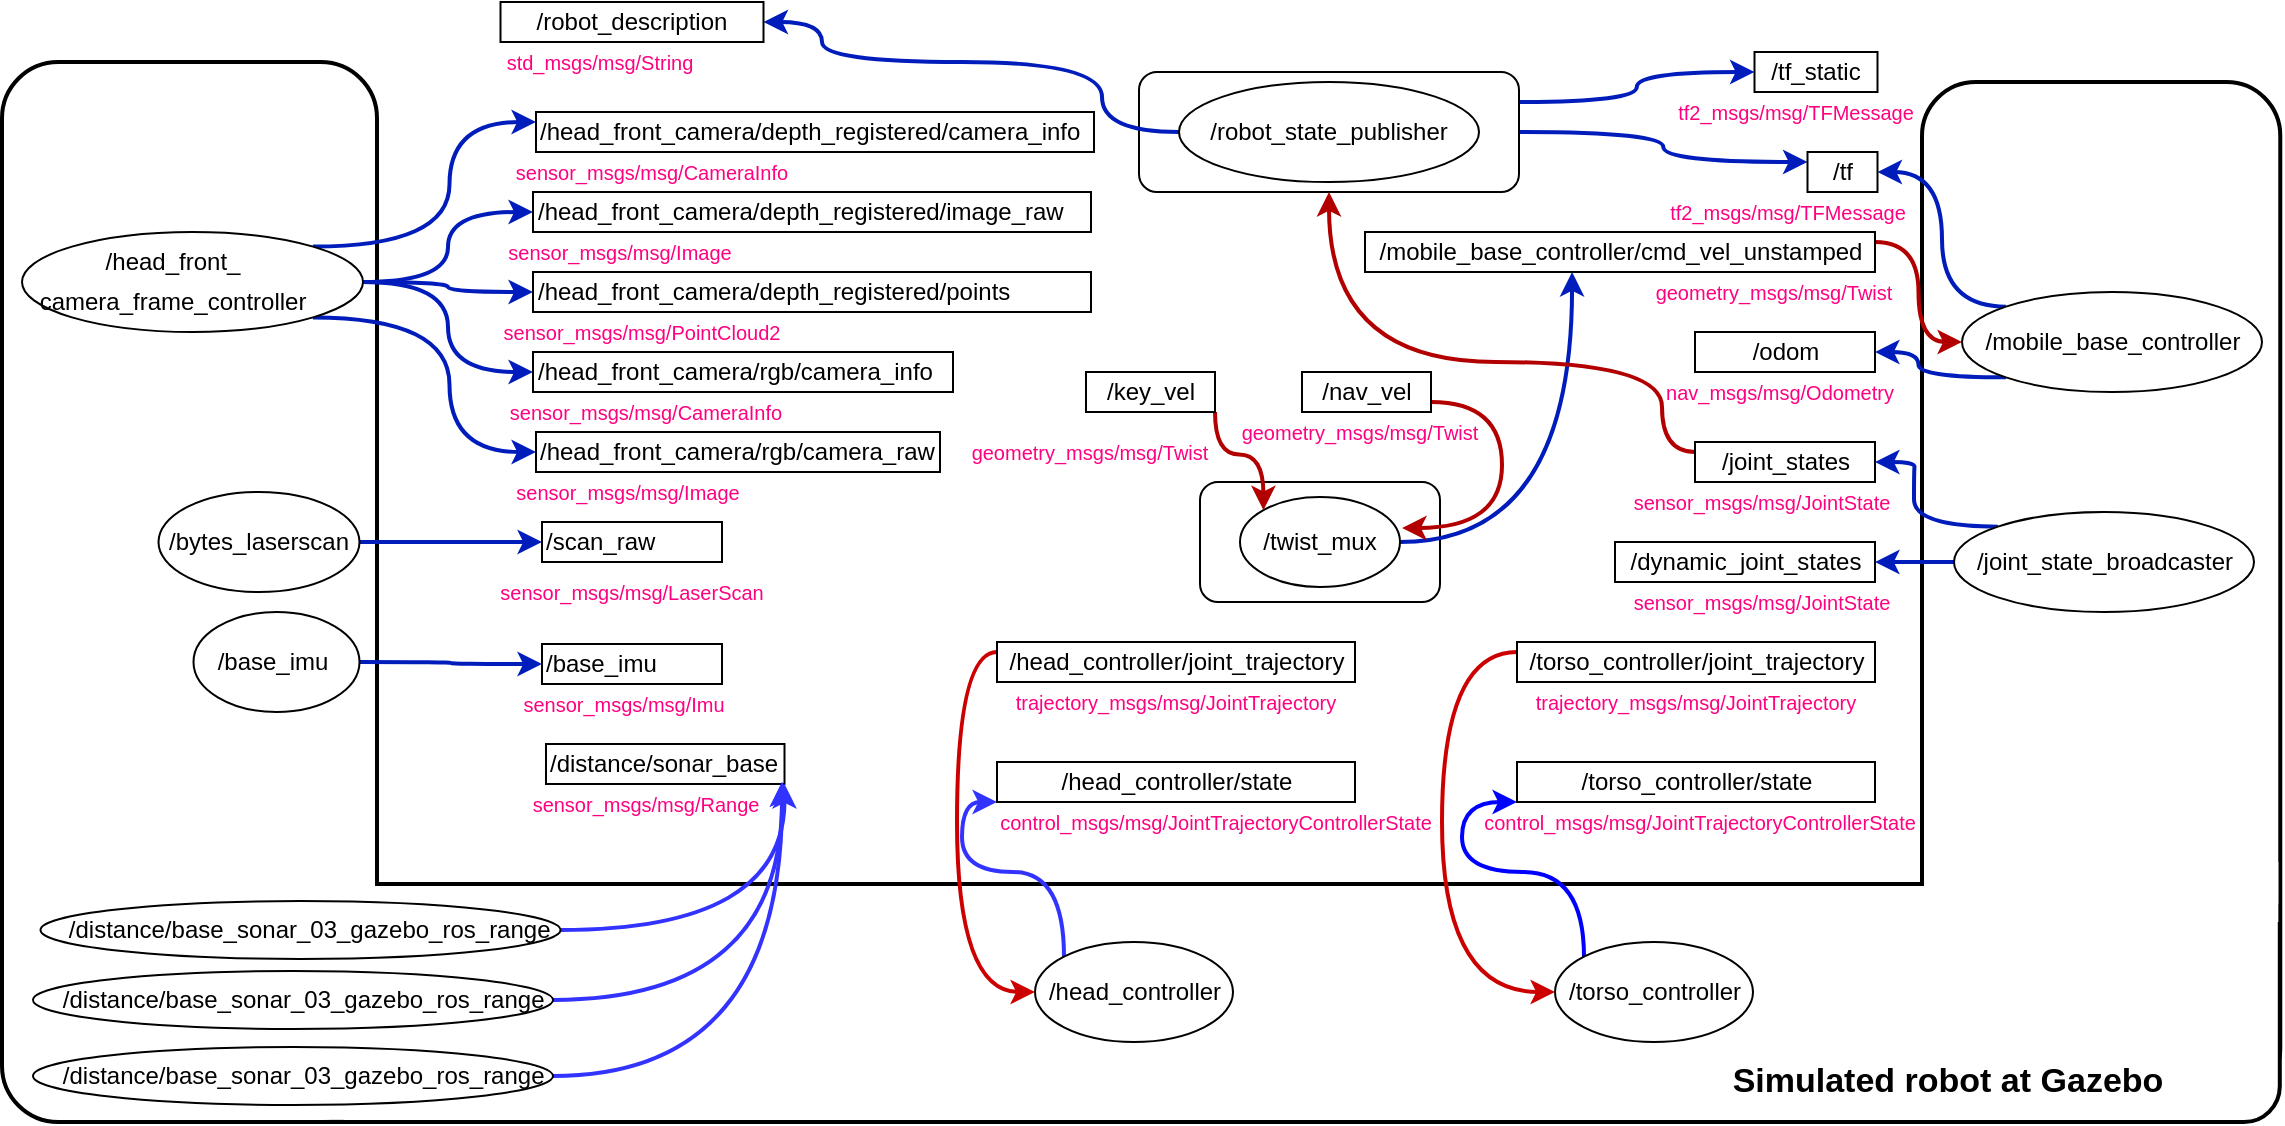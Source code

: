 <mxfile version="20.6.0" type="device"><diagram id="Xx9E0T2Yht3KkegQIIjF" name="Page-1"><mxGraphModel dx="1422" dy="893" grid="1" gridSize="10" guides="1" tooltips="1" connect="1" arrows="1" fold="1" page="1" pageScale="1" pageWidth="827" pageHeight="1169" math="0" shadow="0"><root><mxCell id="0"/><mxCell id="1" parent="0"/><mxCell id="5PvRvrnBs6BkQdJpTkBt-146" value="" style="rounded=1;whiteSpace=wrap;html=1;strokeWidth=2;" parent="1" vertex="1"><mxGeometry x="1150" y="660" width="179.133" height="510" as="geometry"/></mxCell><mxCell id="5PvRvrnBs6BkQdJpTkBt-145" value="" style="rounded=1;whiteSpace=wrap;html=1;strokeWidth=2;" parent="1" vertex="1"><mxGeometry x="220" y="1061" width="1108.9" height="119" as="geometry"/></mxCell><mxCell id="5PvRvrnBs6BkQdJpTkBt-144" value="" style="rounded=1;whiteSpace=wrap;html=1;strokeWidth=2;" parent="1" vertex="1"><mxGeometry x="190" y="650" width="187.5" height="530" as="geometry"/></mxCell><mxCell id="ATFC-mPNL5_b1RBavr3u-8" value="&lt;span style=&quot;font-size: 17px&quot;&gt;&lt;b&gt;Simulated robot at Gazebo&lt;/b&gt;&lt;/span&gt;" style="text;html=1;strokeColor=none;fillColor=none;align=center;verticalAlign=middle;whiteSpace=wrap;rounded=0;" parent="1" vertex="1"><mxGeometry x="1050" y="1150" width="225.5" height="20" as="geometry"/></mxCell><mxCell id="5PvRvrnBs6BkQdJpTkBt-160" style="edgeStyle=orthogonalEdgeStyle;curved=1;rounded=0;orthogonalLoop=1;jettySize=auto;html=1;exitX=1;exitY=0.25;exitDx=0;exitDy=0;entryX=0;entryY=0.5;entryDx=0;entryDy=0;strokeWidth=2;fillColor=#0050ef;strokeColor=#001DBC;" parent="1" source="5PvRvrnBs6BkQdJpTkBt-1" target="5PvRvrnBs6BkQdJpTkBt-29" edge="1"><mxGeometry relative="1" as="geometry"/></mxCell><mxCell id="5PvRvrnBs6BkQdJpTkBt-161" style="edgeStyle=orthogonalEdgeStyle;curved=1;rounded=0;orthogonalLoop=1;jettySize=auto;html=1;exitX=1;exitY=0.5;exitDx=0;exitDy=0;entryX=0;entryY=0.25;entryDx=0;entryDy=0;strokeWidth=2;fillColor=#0050ef;strokeColor=#001DBC;" parent="1" source="5PvRvrnBs6BkQdJpTkBt-1" target="5PvRvrnBs6BkQdJpTkBt-27" edge="1"><mxGeometry relative="1" as="geometry"/></mxCell><mxCell id="5PvRvrnBs6BkQdJpTkBt-1" value="" style="rounded=1;whiteSpace=wrap;html=1;strokeWidth=1;" parent="1" vertex="1"><mxGeometry x="758.5" y="655" width="190" height="60" as="geometry"/></mxCell><mxCell id="5PvRvrnBs6BkQdJpTkBt-158" style="edgeStyle=orthogonalEdgeStyle;curved=1;rounded=0;orthogonalLoop=1;jettySize=auto;html=1;exitX=0;exitY=0.5;exitDx=0;exitDy=0;strokeWidth=2;fillColor=#0050ef;strokeColor=#001DBC;entryX=1;entryY=0.5;entryDx=0;entryDy=0;" parent="1" source="5PvRvrnBs6BkQdJpTkBt-2" target="5PvRvrnBs6BkQdJpTkBt-156" edge="1"><mxGeometry relative="1" as="geometry"><mxPoint x="580" y="630" as="targetPoint"/><Array as="points"><mxPoint x="740" y="685"/><mxPoint x="740" y="650"/><mxPoint x="600" y="650"/><mxPoint x="600" y="630"/></Array></mxGeometry></mxCell><mxCell id="5PvRvrnBs6BkQdJpTkBt-2" value="" style="ellipse;whiteSpace=wrap;html=1;strokeWidth=1;" parent="1" vertex="1"><mxGeometry x="778.5" y="660" width="150" height="50" as="geometry"/></mxCell><mxCell id="5PvRvrnBs6BkQdJpTkBt-3" value="/robot_state_publisher" style="text;html=1;strokeColor=none;fillColor=none;align=center;verticalAlign=middle;whiteSpace=wrap;rounded=0;" parent="1" vertex="1"><mxGeometry x="811" y="675" width="85" height="20" as="geometry"/></mxCell><mxCell id="5PvRvrnBs6BkQdJpTkBt-5" value="" style="rounded=1;whiteSpace=wrap;html=1;strokeWidth=1;" parent="1" vertex="1"><mxGeometry x="789" y="860" width="120" height="60" as="geometry"/></mxCell><mxCell id="5PvRvrnBs6BkQdJpTkBt-162" style="edgeStyle=orthogonalEdgeStyle;curved=1;rounded=0;orthogonalLoop=1;jettySize=auto;html=1;exitX=1;exitY=0.5;exitDx=0;exitDy=0;entryX=0.406;entryY=1;entryDx=0;entryDy=0;strokeWidth=2;fillColor=#0050ef;strokeColor=#001DBC;entryPerimeter=0;" parent="1" source="5PvRvrnBs6BkQdJpTkBt-6" target="5PvRvrnBs6BkQdJpTkBt-20" edge="1"><mxGeometry relative="1" as="geometry"><Array as="points"><mxPoint x="975" y="890"/></Array></mxGeometry></mxCell><mxCell id="5PvRvrnBs6BkQdJpTkBt-6" value="" style="ellipse;whiteSpace=wrap;html=1;strokeWidth=1;" parent="1" vertex="1"><mxGeometry x="809" y="867.5" width="80" height="45" as="geometry"/></mxCell><mxCell id="5PvRvrnBs6BkQdJpTkBt-7" value="/twist_mux" style="text;html=1;strokeColor=none;fillColor=none;align=center;verticalAlign=middle;whiteSpace=wrap;rounded=0;" parent="1" vertex="1"><mxGeometry x="826" y="880" width="46" height="20" as="geometry"/></mxCell><mxCell id="5PvRvrnBs6BkQdJpTkBt-138" style="edgeStyle=orthogonalEdgeStyle;curved=1;rounded=0;orthogonalLoop=1;jettySize=auto;html=1;exitX=0;exitY=0;exitDx=0;exitDy=0;entryX=1;entryY=0.5;entryDx=0;entryDy=0;strokeWidth=2;fillColor=#0050ef;strokeColor=#001DBC;" parent="1" source="5PvRvrnBs6BkQdJpTkBt-9" target="5PvRvrnBs6BkQdJpTkBt-11" edge="1"><mxGeometry relative="1" as="geometry"/></mxCell><mxCell id="5PvRvrnBs6BkQdJpTkBt-139" style="edgeStyle=orthogonalEdgeStyle;curved=1;rounded=0;orthogonalLoop=1;jettySize=auto;html=1;exitX=0;exitY=0.5;exitDx=0;exitDy=0;entryX=1;entryY=0.5;entryDx=0;entryDy=0;strokeWidth=2;fillColor=#0050ef;strokeColor=#001DBC;" parent="1" source="5PvRvrnBs6BkQdJpTkBt-9" target="5PvRvrnBs6BkQdJpTkBt-13" edge="1"><mxGeometry relative="1" as="geometry"/></mxCell><mxCell id="5PvRvrnBs6BkQdJpTkBt-9" value="" style="ellipse;whiteSpace=wrap;html=1;strokeWidth=1;" parent="1" vertex="1"><mxGeometry x="1166" y="875" width="150" height="50" as="geometry"/></mxCell><mxCell id="5PvRvrnBs6BkQdJpTkBt-10" value="/joint_state_broadcaster" style="text;html=1;strokeColor=none;fillColor=none;align=center;verticalAlign=middle;whiteSpace=wrap;rounded=0;" parent="1" vertex="1"><mxGeometry x="1198.5" y="890" width="85" height="20" as="geometry"/></mxCell><mxCell id="5PvRvrnBs6BkQdJpTkBt-159" style="edgeStyle=orthogonalEdgeStyle;curved=1;rounded=0;orthogonalLoop=1;jettySize=auto;html=1;exitX=0;exitY=0.25;exitDx=0;exitDy=0;entryX=0.5;entryY=1;entryDx=0;entryDy=0;strokeWidth=2;fillColor=#e51400;strokeColor=#B20000;" parent="1" source="5PvRvrnBs6BkQdJpTkBt-11" target="5PvRvrnBs6BkQdJpTkBt-1" edge="1"><mxGeometry relative="1" as="geometry"><Array as="points"><mxPoint x="1020" y="845"/><mxPoint x="1020" y="800"/><mxPoint x="854" y="800"/></Array></mxGeometry></mxCell><mxCell id="5PvRvrnBs6BkQdJpTkBt-11" value="&lt;font style=&quot;font-size: 12px&quot;&gt;/&lt;span lang=&quot;ES-ES&quot; class=&quot;TextRun  BCX0 SCXW180412444&quot; style=&quot;animation: 0s ease 0s 1 normal none running none ; appearance: none ; backface-visibility: visible ; background: none 0% 0% / auto repeat scroll padding-box border-box rgba(0 , 0 , 0 , 0) ; border-color: rgb(0 , 0 , 0) ; border-collapse: separate ; border-width: 0px ; border-style: none ; border-spacing: 0px ; border-radius: 0px ; box-shadow: none ; box-sizing: content-box ; caption-side: top ; clear: none ; clip: auto ; content: normal ; cursor: text ; direction: ltr ; display: inline ; empty-cells: show ; float: none ; font-family: &amp;#34;wordvisi_msfontservice&amp;#34; , &amp;#34;calibri&amp;#34; , &amp;#34;calibri_embeddedfont&amp;#34; , &amp;#34;calibri_msfontservice&amp;#34; , sans-serif ; height: auto ; line-height: 19.425px ; list-style: outside none disc ; margin: 0px ; max-height: none ; max-width: none ; min-height: 0px ; min-width: 0px ; opacity: 1 ; outline: rgb(0 , 0 , 0) none 0px ; overflow: visible ; overflow-wrap: break-word ; padding: 0px ; perspective: none ; perspective-origin: 0px 0px ; position: static ; resize: none ; speak: normal ; table-layout: auto ; text-align: left ; text-overflow: clip ; text-shadow: none ; transform: none ; transform-origin: 0px 0px ; transform-style: flat ; transition: all 0s ease 0s ; unicode-bidi: normal ; vertical-align: baseline ; visibility: visible ; width: auto ; word-break: normal ; z-index: auto ; zoom: 1&quot;&gt;&lt;span class=&quot;SpellingError  BCX0 SCXW180412444&quot;&gt;joint_states&lt;/span&gt;&lt;/span&gt;&lt;/font&gt;" style="rounded=0;whiteSpace=wrap;html=1;" parent="1" vertex="1"><mxGeometry x="1036.5" y="840" width="90" height="20" as="geometry"/></mxCell><mxCell id="5PvRvrnBs6BkQdJpTkBt-12" value="&lt;font style=&quot;font-size: 10px&quot;&gt;sensor_msgs/msg/JointState&lt;/font&gt;" style="text;html=1;strokeColor=none;fillColor=none;align=center;verticalAlign=middle;whiteSpace=wrap;rounded=0;fontColor=#FF0080;" parent="1" vertex="1"><mxGeometry x="1050" y="860" width="40" height="20" as="geometry"/></mxCell><mxCell id="5PvRvrnBs6BkQdJpTkBt-13" value="/dynamic_joint_states" style="rounded=0;whiteSpace=wrap;html=1;" parent="1" vertex="1"><mxGeometry x="996.5" y="890" width="130" height="20" as="geometry"/></mxCell><mxCell id="5PvRvrnBs6BkQdJpTkBt-14" value="&lt;font style=&quot;font-size: 10px&quot;&gt;sensor_msgs/msg/JointState&lt;/font&gt;" style="text;html=1;strokeColor=none;fillColor=none;align=center;verticalAlign=middle;whiteSpace=wrap;rounded=0;fontColor=#FF0080;" parent="1" vertex="1"><mxGeometry x="1050" y="910" width="40" height="20" as="geometry"/></mxCell><mxCell id="5PvRvrnBs6BkQdJpTkBt-142" style="edgeStyle=orthogonalEdgeStyle;curved=1;rounded=0;orthogonalLoop=1;jettySize=auto;html=1;exitX=0;exitY=1;exitDx=0;exitDy=0;entryX=1;entryY=0.5;entryDx=0;entryDy=0;strokeWidth=2;fillColor=#0050ef;strokeColor=#001DBC;" parent="1" source="5PvRvrnBs6BkQdJpTkBt-18" target="5PvRvrnBs6BkQdJpTkBt-24" edge="1"><mxGeometry relative="1" as="geometry"/></mxCell><mxCell id="5PvRvrnBs6BkQdJpTkBt-143" style="edgeStyle=orthogonalEdgeStyle;curved=1;rounded=0;orthogonalLoop=1;jettySize=auto;html=1;exitX=0;exitY=0;exitDx=0;exitDy=0;entryX=1;entryY=0.5;entryDx=0;entryDy=0;strokeWidth=2;fillColor=#0050ef;strokeColor=#001DBC;" parent="1" source="5PvRvrnBs6BkQdJpTkBt-18" target="5PvRvrnBs6BkQdJpTkBt-27" edge="1"><mxGeometry relative="1" as="geometry"><Array as="points"><mxPoint x="1160" y="772"/><mxPoint x="1160" y="705"/></Array></mxGeometry></mxCell><mxCell id="5PvRvrnBs6BkQdJpTkBt-18" value="" style="ellipse;whiteSpace=wrap;html=1;strokeWidth=1;" parent="1" vertex="1"><mxGeometry x="1170" y="765" width="150" height="50" as="geometry"/></mxCell><mxCell id="5PvRvrnBs6BkQdJpTkBt-19" value="/mobile_base_controller" style="text;html=1;strokeColor=none;fillColor=none;align=center;verticalAlign=middle;whiteSpace=wrap;rounded=0;" parent="1" vertex="1"><mxGeometry x="1202.5" y="780" width="85" height="20" as="geometry"/></mxCell><mxCell id="5PvRvrnBs6BkQdJpTkBt-141" style="edgeStyle=orthogonalEdgeStyle;curved=1;rounded=0;orthogonalLoop=1;jettySize=auto;html=1;exitX=1;exitY=0.25;exitDx=0;exitDy=0;entryX=0;entryY=0.5;entryDx=0;entryDy=0;strokeWidth=2;fillColor=#e51400;strokeColor=#B20000;" parent="1" source="5PvRvrnBs6BkQdJpTkBt-20" target="5PvRvrnBs6BkQdJpTkBt-18" edge="1"><mxGeometry relative="1" as="geometry"/></mxCell><mxCell id="5PvRvrnBs6BkQdJpTkBt-20" value="/mobile_base_controller/cmd_vel_unstamped" style="rounded=0;whiteSpace=wrap;html=1;" parent="1" vertex="1"><mxGeometry x="871.5" y="735" width="255" height="20" as="geometry"/></mxCell><mxCell id="5PvRvrnBs6BkQdJpTkBt-22" value="&lt;font style=&quot;font-size: 10px&quot;&gt;geometry_msgs/msg/Twist&lt;/font&gt;" style="text;html=1;strokeColor=none;fillColor=none;align=center;verticalAlign=middle;whiteSpace=wrap;rounded=0;fontColor=#FF0080;" parent="1" vertex="1"><mxGeometry x="1055.5" y="755" width="40" height="20" as="geometry"/></mxCell><mxCell id="5PvRvrnBs6BkQdJpTkBt-24" value="/odom" style="rounded=0;whiteSpace=wrap;html=1;" parent="1" vertex="1"><mxGeometry x="1036.5" y="785" width="90" height="20" as="geometry"/></mxCell><mxCell id="5PvRvrnBs6BkQdJpTkBt-25" value="&lt;font style=&quot;font-size: 10px&quot;&gt;nav_msgs/msg/Odometry&lt;/font&gt;" style="text;html=1;strokeColor=none;fillColor=none;align=center;verticalAlign=middle;whiteSpace=wrap;rounded=0;fontColor=#FF0080;" parent="1" vertex="1"><mxGeometry x="1058.5" y="805" width="40" height="20" as="geometry"/></mxCell><mxCell id="5PvRvrnBs6BkQdJpTkBt-27" value="/tf" style="rounded=0;whiteSpace=wrap;html=1;" parent="1" vertex="1"><mxGeometry x="1092.75" y="695" width="35" height="20" as="geometry"/></mxCell><mxCell id="5PvRvrnBs6BkQdJpTkBt-28" value="&lt;font style=&quot;font-size: 10px&quot;&gt;tf2_msgs/msg/TFMessage&lt;/font&gt;" style="text;html=1;strokeColor=none;fillColor=none;align=center;verticalAlign=middle;whiteSpace=wrap;rounded=0;fontColor=#FF0080;" parent="1" vertex="1"><mxGeometry x="1062.75" y="715" width="40" height="20" as="geometry"/></mxCell><mxCell id="5PvRvrnBs6BkQdJpTkBt-29" value="/tf_static" style="rounded=0;whiteSpace=wrap;html=1;" parent="1" vertex="1"><mxGeometry x="1066.25" y="645" width="61.5" height="20" as="geometry"/></mxCell><mxCell id="5PvRvrnBs6BkQdJpTkBt-30" value="&lt;font style=&quot;font-size: 10px&quot;&gt;tf2_msgs/msg/TFMessage&lt;/font&gt;" style="text;html=1;strokeColor=none;fillColor=none;align=center;verticalAlign=middle;whiteSpace=wrap;rounded=0;fontColor=#FF0080;" parent="1" vertex="1"><mxGeometry x="1067" y="665" width="40" height="20" as="geometry"/></mxCell><mxCell id="5PvRvrnBs6BkQdJpTkBt-73" style="edgeStyle=orthogonalEdgeStyle;curved=1;rounded=0;orthogonalLoop=1;jettySize=auto;html=1;exitX=1;exitY=0.5;exitDx=0;exitDy=0;entryX=0;entryY=0.5;entryDx=0;entryDy=0;strokeWidth=2;fillColor=#0050ef;strokeColor=#001DBC;" parent="1" source="5PvRvrnBs6BkQdJpTkBt-32" target="5PvRvrnBs6BkQdJpTkBt-34" edge="1"><mxGeometry relative="1" as="geometry"/></mxCell><mxCell id="5PvRvrnBs6BkQdJpTkBt-32" value="" style="ellipse;whiteSpace=wrap;html=1;strokeWidth=1;" parent="1" vertex="1"><mxGeometry x="285.75" y="925" width="83" height="50" as="geometry"/></mxCell><mxCell id="5PvRvrnBs6BkQdJpTkBt-33" value="/base_imu" style="text;html=1;strokeColor=none;fillColor=none;align=center;verticalAlign=middle;whiteSpace=wrap;rounded=0;" parent="1" vertex="1"><mxGeometry x="292" y="940" width="66.5" height="20" as="geometry"/></mxCell><mxCell id="5PvRvrnBs6BkQdJpTkBt-34" value="/base_imu" style="rounded=0;whiteSpace=wrap;html=1;align=left;" parent="1" vertex="1"><mxGeometry x="460" y="941" width="90" height="20" as="geometry"/></mxCell><mxCell id="5PvRvrnBs6BkQdJpTkBt-35" value="&lt;font style=&quot;font-size: 10px&quot;&gt;sensor_msgs/msg/Imu&lt;/font&gt;" style="text;html=1;strokeColor=none;fillColor=none;align=center;verticalAlign=middle;whiteSpace=wrap;rounded=0;fontColor=#FF0080;" parent="1" vertex="1"><mxGeometry x="480.5" y="961" width="40" height="20" as="geometry"/></mxCell><mxCell id="5PvRvrnBs6BkQdJpTkBt-55" style="edgeStyle=orthogonalEdgeStyle;curved=1;rounded=0;orthogonalLoop=1;jettySize=auto;html=1;exitX=0;exitY=0;exitDx=0;exitDy=0;entryX=0;entryY=1;entryDx=0;entryDy=0;strokeWidth=2;fillColor=#0050ef;startArrow=none;startFill=0;endArrow=classic;endFill=1;strokeColor=#3333FF;" parent="1" source="5PvRvrnBs6BkQdJpTkBt-56" target="5PvRvrnBs6BkQdJpTkBt-61" edge="1"><mxGeometry relative="1" as="geometry"><Array as="points"><mxPoint x="721" y="1055"/><mxPoint x="670" y="1055"/><mxPoint x="670" y="1020"/></Array></mxGeometry></mxCell><mxCell id="5PvRvrnBs6BkQdJpTkBt-56" value="" style="ellipse;whiteSpace=wrap;html=1;strokeWidth=1;" parent="1" vertex="1"><mxGeometry x="706.5" y="1090" width="99" height="50" as="geometry"/></mxCell><mxCell id="5PvRvrnBs6BkQdJpTkBt-57" value="/head_controller" style="text;html=1;strokeColor=none;fillColor=none;align=center;verticalAlign=middle;whiteSpace=wrap;rounded=0;" parent="1" vertex="1"><mxGeometry x="713.5" y="1105" width="85" height="20" as="geometry"/></mxCell><mxCell id="5PvRvrnBs6BkQdJpTkBt-58" style="edgeStyle=orthogonalEdgeStyle;curved=1;rounded=0;orthogonalLoop=1;jettySize=auto;html=1;exitX=0;exitY=0.25;exitDx=0;exitDy=0;entryX=0;entryY=0.5;entryDx=0;entryDy=0;strokeWidth=2;fillColor=#e51400;endArrow=classic;endFill=1;startArrow=none;startFill=0;strokeColor=#CC0000;" parent="1" source="5PvRvrnBs6BkQdJpTkBt-59" target="5PvRvrnBs6BkQdJpTkBt-56" edge="1"><mxGeometry relative="1" as="geometry"/></mxCell><mxCell id="5PvRvrnBs6BkQdJpTkBt-59" value="&lt;div style=&quot;text-align: left&quot;&gt;&lt;span&gt;&lt;font face=&quot;calibri, calibri_embeddedfont, calibri_msfontservice, sans-serif&quot;&gt;/head_controller/joint_trajectory&lt;/font&gt;&lt;/span&gt;&lt;/div&gt;" style="rounded=0;whiteSpace=wrap;html=1;" parent="1" vertex="1"><mxGeometry x="687.5" y="940" width="179" height="20" as="geometry"/></mxCell><mxCell id="5PvRvrnBs6BkQdJpTkBt-60" value="&lt;font style=&quot;font-size: 10px&quot;&gt;trajectory_msgs/msg/JointTrajectory&lt;/font&gt;" style="text;html=1;strokeColor=none;fillColor=none;align=center;verticalAlign=middle;whiteSpace=wrap;rounded=0;fontColor=#FF0080;" parent="1" vertex="1"><mxGeometry x="757" y="960" width="40" height="20" as="geometry"/></mxCell><mxCell id="5PvRvrnBs6BkQdJpTkBt-61" value="&lt;div style=&quot;text-align: left&quot;&gt;&lt;span&gt;&lt;font face=&quot;calibri, calibri_embeddedfont, calibri_msfontservice, sans-serif&quot;&gt;/head_controller/state&lt;/font&gt;&lt;/span&gt;&lt;/div&gt;" style="rounded=0;whiteSpace=wrap;html=1;" parent="1" vertex="1"><mxGeometry x="687.5" y="1000" width="179" height="20" as="geometry"/></mxCell><mxCell id="5PvRvrnBs6BkQdJpTkBt-62" value="&lt;font style=&quot;font-size: 10px&quot;&gt;control_msgs/msg/JointTrajectoryControllerState&lt;/font&gt;" style="text;html=1;strokeColor=none;fillColor=none;align=center;verticalAlign=middle;whiteSpace=wrap;rounded=0;fontColor=#FF0080;" parent="1" vertex="1"><mxGeometry x="776.5" y="1020" width="40" height="20" as="geometry"/></mxCell><mxCell id="5PvRvrnBs6BkQdJpTkBt-63" style="edgeStyle=orthogonalEdgeStyle;curved=1;rounded=0;orthogonalLoop=1;jettySize=auto;html=1;exitX=0.5;exitY=1;exitDx=0;exitDy=0;strokeWidth=2;" parent="1" source="5PvRvrnBs6BkQdJpTkBt-60" target="5PvRvrnBs6BkQdJpTkBt-60" edge="1"><mxGeometry relative="1" as="geometry"/></mxCell><mxCell id="5PvRvrnBs6BkQdJpTkBt-64" style="edgeStyle=orthogonalEdgeStyle;curved=1;rounded=0;orthogonalLoop=1;jettySize=auto;html=1;exitX=0;exitY=0;exitDx=0;exitDy=0;entryX=0;entryY=1;entryDx=0;entryDy=0;strokeWidth=2;fillColor=#0050ef;endArrow=classic;endFill=1;startArrow=none;startFill=0;strokeColor=#0000FF;" parent="1" source="5PvRvrnBs6BkQdJpTkBt-65" target="5PvRvrnBs6BkQdJpTkBt-70" edge="1"><mxGeometry relative="1" as="geometry"><Array as="points"><mxPoint x="981" y="1055"/><mxPoint x="920" y="1055"/><mxPoint x="920" y="1020"/></Array></mxGeometry></mxCell><mxCell id="5PvRvrnBs6BkQdJpTkBt-65" value="" style="ellipse;whiteSpace=wrap;html=1;strokeWidth=1;" parent="1" vertex="1"><mxGeometry x="966.5" y="1090" width="99" height="50" as="geometry"/></mxCell><mxCell id="5PvRvrnBs6BkQdJpTkBt-66" value="/torso_controller" style="text;html=1;strokeColor=none;fillColor=none;align=center;verticalAlign=middle;whiteSpace=wrap;rounded=0;" parent="1" vertex="1"><mxGeometry x="973.5" y="1105" width="85" height="20" as="geometry"/></mxCell><mxCell id="5PvRvrnBs6BkQdJpTkBt-67" style="edgeStyle=orthogonalEdgeStyle;curved=1;rounded=0;orthogonalLoop=1;jettySize=auto;html=1;exitX=0;exitY=0.25;exitDx=0;exitDy=0;entryX=0;entryY=0.5;entryDx=0;entryDy=0;strokeWidth=2;fillColor=#e51400;endArrow=classic;endFill=1;startArrow=none;startFill=0;strokeColor=#CC0000;" parent="1" source="5PvRvrnBs6BkQdJpTkBt-68" target="5PvRvrnBs6BkQdJpTkBt-65" edge="1"><mxGeometry relative="1" as="geometry"><Array as="points"><mxPoint x="910" y="945"/><mxPoint x="910" y="1115"/></Array></mxGeometry></mxCell><mxCell id="5PvRvrnBs6BkQdJpTkBt-68" value="&lt;div style=&quot;text-align: left&quot;&gt;&lt;span&gt;&lt;font face=&quot;calibri, calibri_embeddedfont, calibri_msfontservice, sans-serif&quot;&gt;/torso_controller/joint_trajectory&lt;/font&gt;&lt;/span&gt;&lt;/div&gt;" style="rounded=0;whiteSpace=wrap;html=1;" parent="1" vertex="1"><mxGeometry x="947.5" y="940" width="179" height="20" as="geometry"/></mxCell><mxCell id="5PvRvrnBs6BkQdJpTkBt-69" value="&lt;font style=&quot;font-size: 10px&quot;&gt;trajectory_msgs/msg/JointTrajectory&lt;/font&gt;" style="text;html=1;strokeColor=none;fillColor=none;align=center;verticalAlign=middle;whiteSpace=wrap;rounded=0;fontColor=#FF0080;" parent="1" vertex="1"><mxGeometry x="1017" y="960" width="40" height="20" as="geometry"/></mxCell><mxCell id="5PvRvrnBs6BkQdJpTkBt-70" value="/torso_controller/state" style="rounded=0;whiteSpace=wrap;html=1;" parent="1" vertex="1"><mxGeometry x="947.5" y="1000" width="179" height="20" as="geometry"/></mxCell><mxCell id="5PvRvrnBs6BkQdJpTkBt-71" value="&lt;font style=&quot;font-size: 10px&quot;&gt;control_msgs/msg/JointTrajectoryControllerState&lt;/font&gt;" style="text;html=1;strokeColor=none;fillColor=none;align=center;verticalAlign=middle;whiteSpace=wrap;rounded=0;fontColor=#FF0080;" parent="1" vertex="1"><mxGeometry x="1018.5" y="1020" width="40" height="20" as="geometry"/></mxCell><mxCell id="5PvRvrnBs6BkQdJpTkBt-72" style="edgeStyle=orthogonalEdgeStyle;curved=1;rounded=0;orthogonalLoop=1;jettySize=auto;html=1;exitX=0.5;exitY=1;exitDx=0;exitDy=0;strokeWidth=2;" parent="1" source="5PvRvrnBs6BkQdJpTkBt-69" target="5PvRvrnBs6BkQdJpTkBt-69" edge="1"><mxGeometry relative="1" as="geometry"/></mxCell><mxCell id="5PvRvrnBs6BkQdJpTkBt-74" style="edgeStyle=orthogonalEdgeStyle;curved=1;rounded=0;orthogonalLoop=1;jettySize=auto;html=1;exitX=1;exitY=0.5;exitDx=0;exitDy=0;entryX=0;entryY=0.5;entryDx=0;entryDy=0;strokeWidth=2;fillColor=#0050ef;strokeColor=#001DBC;" parent="1" source="5PvRvrnBs6BkQdJpTkBt-75" target="5PvRvrnBs6BkQdJpTkBt-77" edge="1"><mxGeometry relative="1" as="geometry"><mxPoint x="405" y="890" as="sourcePoint"/></mxGeometry></mxCell><mxCell id="5PvRvrnBs6BkQdJpTkBt-75" value="" style="ellipse;whiteSpace=wrap;html=1;strokeWidth=1;" parent="1" vertex="1"><mxGeometry x="268.25" y="865" width="100.5" height="50" as="geometry"/></mxCell><mxCell id="5PvRvrnBs6BkQdJpTkBt-76" value="/bytes_laserscan" style="text;html=1;strokeColor=none;fillColor=none;align=center;verticalAlign=middle;whiteSpace=wrap;rounded=0;" parent="1" vertex="1"><mxGeometry x="285.25" y="880" width="66.5" height="20" as="geometry"/></mxCell><mxCell id="5PvRvrnBs6BkQdJpTkBt-77" value="/scan_raw" style="rounded=0;whiteSpace=wrap;html=1;align=left;" parent="1" vertex="1"><mxGeometry x="460" y="880" width="90" height="20" as="geometry"/></mxCell><mxCell id="5PvRvrnBs6BkQdJpTkBt-78" value="&lt;font style=&quot;font-size: 10px&quot;&gt;sensor_msgs/msg/LaserScan&lt;/font&gt;" style="text;html=1;strokeColor=none;fillColor=none;align=center;verticalAlign=middle;whiteSpace=wrap;rounded=0;fontColor=#FF0080;" parent="1" vertex="1"><mxGeometry x="485" y="905" width="40" height="20" as="geometry"/></mxCell><mxCell id="5PvRvrnBs6BkQdJpTkBt-86" style="edgeStyle=orthogonalEdgeStyle;curved=1;rounded=0;orthogonalLoop=1;jettySize=auto;html=1;exitX=1;exitY=0;exitDx=0;exitDy=0;entryX=0;entryY=0.25;entryDx=0;entryDy=0;strokeWidth=2;fillColor=#0050ef;strokeColor=#001DBC;" parent="1" source="5PvRvrnBs6BkQdJpTkBt-81" target="5PvRvrnBs6BkQdJpTkBt-83" edge="1"><mxGeometry relative="1" as="geometry"/></mxCell><mxCell id="5PvRvrnBs6BkQdJpTkBt-98" style="edgeStyle=orthogonalEdgeStyle;curved=1;rounded=0;orthogonalLoop=1;jettySize=auto;html=1;exitX=1;exitY=0.5;exitDx=0;exitDy=0;entryX=0;entryY=0.5;entryDx=0;entryDy=0;strokeWidth=2;fillColor=#0050ef;strokeColor=#001DBC;" parent="1" source="5PvRvrnBs6BkQdJpTkBt-81" target="5PvRvrnBs6BkQdJpTkBt-87" edge="1"><mxGeometry relative="1" as="geometry"/></mxCell><mxCell id="5PvRvrnBs6BkQdJpTkBt-99" style="edgeStyle=orthogonalEdgeStyle;curved=1;rounded=0;orthogonalLoop=1;jettySize=auto;html=1;exitX=1;exitY=0.5;exitDx=0;exitDy=0;entryX=0;entryY=0.5;entryDx=0;entryDy=0;strokeWidth=2;fillColor=#0050ef;strokeColor=#001DBC;" parent="1" source="5PvRvrnBs6BkQdJpTkBt-81" target="5PvRvrnBs6BkQdJpTkBt-89" edge="1"><mxGeometry relative="1" as="geometry"/></mxCell><mxCell id="5PvRvrnBs6BkQdJpTkBt-100" style="edgeStyle=orthogonalEdgeStyle;curved=1;rounded=0;orthogonalLoop=1;jettySize=auto;html=1;exitX=1;exitY=0.5;exitDx=0;exitDy=0;entryX=0;entryY=0.5;entryDx=0;entryDy=0;strokeWidth=2;fillColor=#0050ef;strokeColor=#001DBC;" parent="1" source="5PvRvrnBs6BkQdJpTkBt-81" target="5PvRvrnBs6BkQdJpTkBt-91" edge="1"><mxGeometry relative="1" as="geometry"/></mxCell><mxCell id="5PvRvrnBs6BkQdJpTkBt-101" style="edgeStyle=orthogonalEdgeStyle;curved=1;rounded=0;orthogonalLoop=1;jettySize=auto;html=1;exitX=1;exitY=1;exitDx=0;exitDy=0;entryX=0;entryY=0.5;entryDx=0;entryDy=0;strokeWidth=2;fillColor=#0050ef;strokeColor=#001DBC;" parent="1" source="5PvRvrnBs6BkQdJpTkBt-81" target="5PvRvrnBs6BkQdJpTkBt-93" edge="1"><mxGeometry relative="1" as="geometry"/></mxCell><mxCell id="5PvRvrnBs6BkQdJpTkBt-81" value="" style="ellipse;whiteSpace=wrap;html=1;strokeWidth=1;" parent="1" vertex="1"><mxGeometry x="200" y="735" width="170.5" height="50" as="geometry"/></mxCell><mxCell id="5PvRvrnBs6BkQdJpTkBt-82" value="&lt;font style=&quot;font-size: 12px&quot;&gt;/&lt;span lang=&quot;ES-ES&quot; class=&quot;TextRun SCXW45480982 BCX0&quot; style=&quot;animation: 0s ease 0s 1 normal none running none ; appearance: none ; backface-visibility: visible ; background: none 0% 0% / auto repeat scroll padding-box border-box rgba(0 , 0 , 0 , 0) ; border-color: rgb(0 , 0 , 0) ; border-collapse: separate ; border-width: 0px ; border-style: none ; border-spacing: 0px ; border-radius: 0px ; box-shadow: none ; box-sizing: content-box ; caption-side: top ; clear: none ; clip: auto ; content: normal ; cursor: text ; direction: ltr ; display: inline ; empty-cells: show ; float: none ; font-family: &amp;#34;wordvisi_msfontservice&amp;#34; , &amp;#34;calibri&amp;#34; , &amp;#34;calibri_embeddedfont&amp;#34; , &amp;#34;calibri_msfontservice&amp;#34; , sans-serif ; height: auto ; line-height: 19.425px ; list-style: outside none disc ; margin: 0px ; max-height: none ; max-width: none ; min-height: 0px ; min-width: 0px ; opacity: 1 ; outline: rgb(0 , 0 , 0) none 0px ; overflow: visible ; overflow-wrap: break-word ; padding: 0px ; perspective: none ; perspective-origin: 0px 0px ; position: static ; resize: none ; speak: normal ; table-layout: auto ; text-align: left ; text-overflow: clip ; text-shadow: none ; transform: none ; transform-origin: 0px 0px ; transform-style: flat ; transition: all 0s ease 0s ; unicode-bidi: normal ; vertical-align: baseline ; visibility: visible ; width: auto ; word-break: normal ; z-index: auto ; zoom: 1&quot;&gt;&lt;span class=&quot;SpellingError SCXW45480982 BCX0&quot;&gt;head_front_&lt;br&gt;camera_frame_controller&lt;/span&gt;&lt;/span&gt;&lt;/font&gt;" style="text;html=1;strokeColor=none;fillColor=none;align=center;verticalAlign=middle;whiteSpace=wrap;rounded=0;" parent="1" vertex="1"><mxGeometry x="242" y="750" width="66.5" height="20" as="geometry"/></mxCell><mxCell id="5PvRvrnBs6BkQdJpTkBt-83" value="&lt;div&gt;&lt;span&gt;&lt;font face=&quot;calibri, calibri_embeddedfont, calibri_msfontservice, sans-serif&quot;&gt;/head_front_camera/depth_registered/camera_info&lt;/font&gt;&lt;/span&gt;&lt;/div&gt;" style="rounded=0;whiteSpace=wrap;html=1;align=left;" parent="1" vertex="1"><mxGeometry x="457" y="675" width="279" height="20" as="geometry"/></mxCell><mxCell id="5PvRvrnBs6BkQdJpTkBt-84" value="&lt;font style=&quot;font-size: 10px&quot;&gt;sensor_msgs/msg/CameraInfo&lt;/font&gt;" style="text;html=1;strokeColor=none;fillColor=none;align=center;verticalAlign=middle;whiteSpace=wrap;rounded=0;fontColor=#FF0080;" parent="1" vertex="1"><mxGeometry x="495" y="695" width="40" height="20" as="geometry"/></mxCell><mxCell id="5PvRvrnBs6BkQdJpTkBt-87" value="/head_front_camera/depth_registered/image_raw" style="rounded=0;whiteSpace=wrap;html=1;align=left;" parent="1" vertex="1"><mxGeometry x="455.5" y="715" width="279" height="20" as="geometry"/></mxCell><mxCell id="5PvRvrnBs6BkQdJpTkBt-88" value="&lt;font style=&quot;font-size: 10px&quot;&gt;sensor_msgs/msg/Image&lt;/font&gt;" style="text;html=1;strokeColor=none;fillColor=none;align=center;verticalAlign=middle;whiteSpace=wrap;rounded=0;fontColor=#FF0080;" parent="1" vertex="1"><mxGeometry x="478.5" y="735" width="40" height="20" as="geometry"/></mxCell><mxCell id="5PvRvrnBs6BkQdJpTkBt-89" value="&lt;font face=&quot;calibri, calibri_embeddedfont, calibri_msfontservice, sans-serif&quot;&gt;/head_front_camera/depth_registered/points&lt;/font&gt;" style="rounded=0;whiteSpace=wrap;html=1;align=left;" parent="1" vertex="1"><mxGeometry x="455.5" y="755" width="279" height="20" as="geometry"/></mxCell><mxCell id="5PvRvrnBs6BkQdJpTkBt-90" value="&lt;font style=&quot;font-size: 10px&quot;&gt;sensor_msgs/msg/PointCloud2&lt;/font&gt;" style="text;html=1;strokeColor=none;fillColor=none;align=center;verticalAlign=middle;whiteSpace=wrap;rounded=0;fontColor=#FF0080;" parent="1" vertex="1"><mxGeometry x="490" y="775" width="40" height="20" as="geometry"/></mxCell><mxCell id="5PvRvrnBs6BkQdJpTkBt-91" value="&lt;div&gt;&lt;font face=&quot;calibri, calibri_embeddedfont, calibri_msfontservice, sans-serif&quot;&gt;&lt;span style=&quot;background-color: rgb(255 , 255 , 255)&quot;&gt;/head_front_camera/rgb/camera_info&lt;/span&gt;&lt;/font&gt;&lt;/div&gt;" style="rounded=0;whiteSpace=wrap;html=1;align=left;" parent="1" vertex="1"><mxGeometry x="455.5" y="795" width="210" height="20" as="geometry"/></mxCell><mxCell id="5PvRvrnBs6BkQdJpTkBt-92" value="&lt;font style=&quot;font-size: 10px&quot;&gt;sensor_msgs/msg/CameraInfo&lt;/font&gt;" style="text;html=1;strokeColor=none;fillColor=none;align=center;verticalAlign=middle;whiteSpace=wrap;rounded=0;fontColor=#FF0080;" parent="1" vertex="1"><mxGeometry x="491.5" y="815" width="40" height="20" as="geometry"/></mxCell><mxCell id="5PvRvrnBs6BkQdJpTkBt-93" value="&lt;span style=&quot;font-family: &amp;#34;calibri&amp;#34; , &amp;#34;calibri_embeddedfont&amp;#34; , &amp;#34;calibri_msfontservice&amp;#34; , sans-serif ; background-color: rgb(255 , 255 , 255)&quot;&gt;/head_front_camera/rgb/camera_raw&lt;/span&gt;" style="rounded=0;whiteSpace=wrap;html=1;align=left;" parent="1" vertex="1"><mxGeometry x="457" y="835" width="202" height="20" as="geometry"/></mxCell><mxCell id="5PvRvrnBs6BkQdJpTkBt-96" value="&lt;font style=&quot;font-size: 10px&quot;&gt;sensor_msgs/msg/Image&lt;/font&gt;" style="text;html=1;strokeColor=none;fillColor=none;align=center;verticalAlign=middle;whiteSpace=wrap;rounded=0;fontColor=#FF0080;" parent="1" vertex="1"><mxGeometry x="482.75" y="855" width="40" height="20" as="geometry"/></mxCell><mxCell id="5PvRvrnBs6BkQdJpTkBt-110" value="&lt;div&gt;&lt;span&gt;&lt;font face=&quot;calibri, calibri_embeddedfont, calibri_msfontservice, sans-serif&quot;&gt;/distance/sonar_base&lt;/font&gt;&lt;/span&gt;&lt;/div&gt;" style="rounded=0;whiteSpace=wrap;html=1;align=left;" parent="1" vertex="1"><mxGeometry x="462" y="991" width="119.25" height="20" as="geometry"/></mxCell><mxCell id="5PvRvrnBs6BkQdJpTkBt-111" value="&lt;font style=&quot;font-size: 10px&quot;&gt;sensor_msgs/msg/Range&lt;/font&gt;" style="text;html=1;strokeColor=none;fillColor=none;align=center;verticalAlign=middle;whiteSpace=wrap;rounded=0;fontColor=#FF0080;" parent="1" vertex="1"><mxGeometry x="491.75" y="1011" width="40" height="20" as="geometry"/></mxCell><mxCell id="5PvRvrnBs6BkQdJpTkBt-147" value="" style="rounded=0;whiteSpace=wrap;html=1;strokeWidth=2;strokeColor=none;" parent="1" vertex="1"><mxGeometry x="1151" y="1050" width="177.165" height="30" as="geometry"/></mxCell><mxCell id="5PvRvrnBs6BkQdJpTkBt-150" value="" style="rounded=0;whiteSpace=wrap;html=1;strokeWidth=2;strokeColor=none;" parent="1" vertex="1"><mxGeometry x="325" y="1062" width="70" height="116.929" as="geometry"/></mxCell><mxCell id="iny4aVA_ASCfyXodacfk-15" style="edgeStyle=orthogonalEdgeStyle;curved=1;rounded=0;orthogonalLoop=1;jettySize=auto;html=1;exitX=1;exitY=0.5;exitDx=0;exitDy=0;strokeColor=#3333FF;strokeWidth=2;" parent="1" source="5PvRvrnBs6BkQdJpTkBt-107" edge="1"><mxGeometry relative="1" as="geometry"><mxPoint x="580" y="1010" as="targetPoint"/></mxGeometry></mxCell><mxCell id="5PvRvrnBs6BkQdJpTkBt-107" value="" style="ellipse;whiteSpace=wrap;html=1;strokeWidth=1;" parent="1" vertex="1"><mxGeometry x="205.5" y="1142.5" width="260" height="29" as="geometry"/></mxCell><mxCell id="5PvRvrnBs6BkQdJpTkBt-108" value="/distance/base_sonar_03_gazebo_ros_range&amp;nbsp;" style="text;html=1;strokeColor=none;fillColor=none;align=center;verticalAlign=middle;whiteSpace=wrap;rounded=0;" parent="1" vertex="1"><mxGeometry x="308.5" y="1147" width="66.5" height="20" as="geometry"/></mxCell><mxCell id="5PvRvrnBs6BkQdJpTkBt-156" value="/robot_description" style="rounded=0;whiteSpace=wrap;html=1;" parent="1" vertex="1"><mxGeometry x="439.25" y="620" width="131.5" height="20" as="geometry"/></mxCell><mxCell id="5PvRvrnBs6BkQdJpTkBt-157" value="&lt;font style=&quot;font-size: 10px&quot;&gt;std_msgs/msg/String&lt;/font&gt;" style="text;html=1;strokeColor=none;fillColor=none;align=center;verticalAlign=middle;whiteSpace=wrap;rounded=0;fontColor=#FF0080;" parent="1" vertex="1"><mxGeometry x="469.25" y="640" width="40" height="20" as="geometry"/></mxCell><mxCell id="5PvRvrnBs6BkQdJpTkBt-169" style="edgeStyle=orthogonalEdgeStyle;curved=1;rounded=0;orthogonalLoop=1;jettySize=auto;html=1;exitX=1;exitY=1;exitDx=0;exitDy=0;entryX=0;entryY=0;entryDx=0;entryDy=0;strokeWidth=2;fillColor=#e51400;strokeColor=#B20000;" parent="1" source="5PvRvrnBs6BkQdJpTkBt-165" target="5PvRvrnBs6BkQdJpTkBt-6" edge="1"><mxGeometry relative="1" as="geometry"/></mxCell><mxCell id="5PvRvrnBs6BkQdJpTkBt-165" value="/key_vel" style="rounded=0;whiteSpace=wrap;html=1;" parent="1" vertex="1"><mxGeometry x="732" y="805" width="64.5" height="20" as="geometry"/></mxCell><mxCell id="5PvRvrnBs6BkQdJpTkBt-166" value="&lt;font style=&quot;font-size: 10px&quot;&gt;geometry_msgs/msg/Twist&lt;/font&gt;" style="text;html=1;strokeColor=none;fillColor=none;align=center;verticalAlign=middle;whiteSpace=wrap;rounded=0;fontColor=#FF0080;" parent="1" vertex="1"><mxGeometry x="713.5" y="835" width="40" height="20" as="geometry"/></mxCell><mxCell id="5PvRvrnBs6BkQdJpTkBt-170" style="edgeStyle=orthogonalEdgeStyle;curved=1;rounded=0;orthogonalLoop=1;jettySize=auto;html=1;exitX=1;exitY=0.75;exitDx=0;exitDy=0;entryX=1.013;entryY=0.344;entryDx=0;entryDy=0;entryPerimeter=0;strokeWidth=2;fillColor=#e51400;strokeColor=#B20000;" parent="1" source="5PvRvrnBs6BkQdJpTkBt-167" target="5PvRvrnBs6BkQdJpTkBt-6" edge="1"><mxGeometry relative="1" as="geometry"><Array as="points"><mxPoint x="940" y="820"/><mxPoint x="940" y="883"/></Array></mxGeometry></mxCell><mxCell id="5PvRvrnBs6BkQdJpTkBt-167" value="/nav_vel" style="rounded=0;whiteSpace=wrap;html=1;" parent="1" vertex="1"><mxGeometry x="840" y="805" width="64.5" height="20" as="geometry"/></mxCell><mxCell id="5PvRvrnBs6BkQdJpTkBt-168" value="&lt;font style=&quot;font-size: 10px&quot;&gt;geometry_msgs/msg/Twist&lt;/font&gt;" style="text;html=1;strokeColor=none;fillColor=none;align=center;verticalAlign=middle;whiteSpace=wrap;rounded=0;fontColor=#FF0080;" parent="1" vertex="1"><mxGeometry x="849" y="825" width="40" height="20" as="geometry"/></mxCell><mxCell id="iny4aVA_ASCfyXodacfk-14" style="edgeStyle=orthogonalEdgeStyle;curved=1;rounded=0;orthogonalLoop=1;jettySize=auto;html=1;exitX=1;exitY=0.5;exitDx=0;exitDy=0;strokeColor=#3333FF;strokeWidth=2;" parent="1" source="iny4aVA_ASCfyXodacfk-3" edge="1"><mxGeometry relative="1" as="geometry"><mxPoint x="580" y="1010" as="targetPoint"/></mxGeometry></mxCell><mxCell id="iny4aVA_ASCfyXodacfk-3" value="" style="ellipse;whiteSpace=wrap;html=1;strokeWidth=1;" parent="1" vertex="1"><mxGeometry x="205.5" y="1104.5" width="260" height="29" as="geometry"/></mxCell><mxCell id="iny4aVA_ASCfyXodacfk-4" value="/distance/base_sonar_03_gazebo_ros_range&amp;nbsp;" style="text;html=1;strokeColor=none;fillColor=none;align=center;verticalAlign=middle;whiteSpace=wrap;rounded=0;" parent="1" vertex="1"><mxGeometry x="308.5" y="1109" width="66.5" height="20" as="geometry"/></mxCell><mxCell id="iny4aVA_ASCfyXodacfk-13" style="edgeStyle=orthogonalEdgeStyle;curved=1;rounded=0;orthogonalLoop=1;jettySize=auto;html=1;exitX=1;exitY=0.5;exitDx=0;exitDy=0;entryX=1;entryY=1;entryDx=0;entryDy=0;strokeColor=#3333FF;strokeWidth=2;" parent="1" source="iny4aVA_ASCfyXodacfk-5" target="5PvRvrnBs6BkQdJpTkBt-110" edge="1"><mxGeometry relative="1" as="geometry"/></mxCell><mxCell id="iny4aVA_ASCfyXodacfk-5" value="" style="ellipse;whiteSpace=wrap;html=1;strokeWidth=1;" parent="1" vertex="1"><mxGeometry x="209.25" y="1069.5" width="260" height="29" as="geometry"/></mxCell><mxCell id="iny4aVA_ASCfyXodacfk-6" value="/distance/base_sonar_03_gazebo_ros_range&amp;nbsp;" style="text;html=1;strokeColor=none;fillColor=none;align=center;verticalAlign=middle;whiteSpace=wrap;rounded=0;" parent="1" vertex="1"><mxGeometry x="312.25" y="1074" width="66.5" height="20" as="geometry"/></mxCell></root></mxGraphModel></diagram></mxfile>